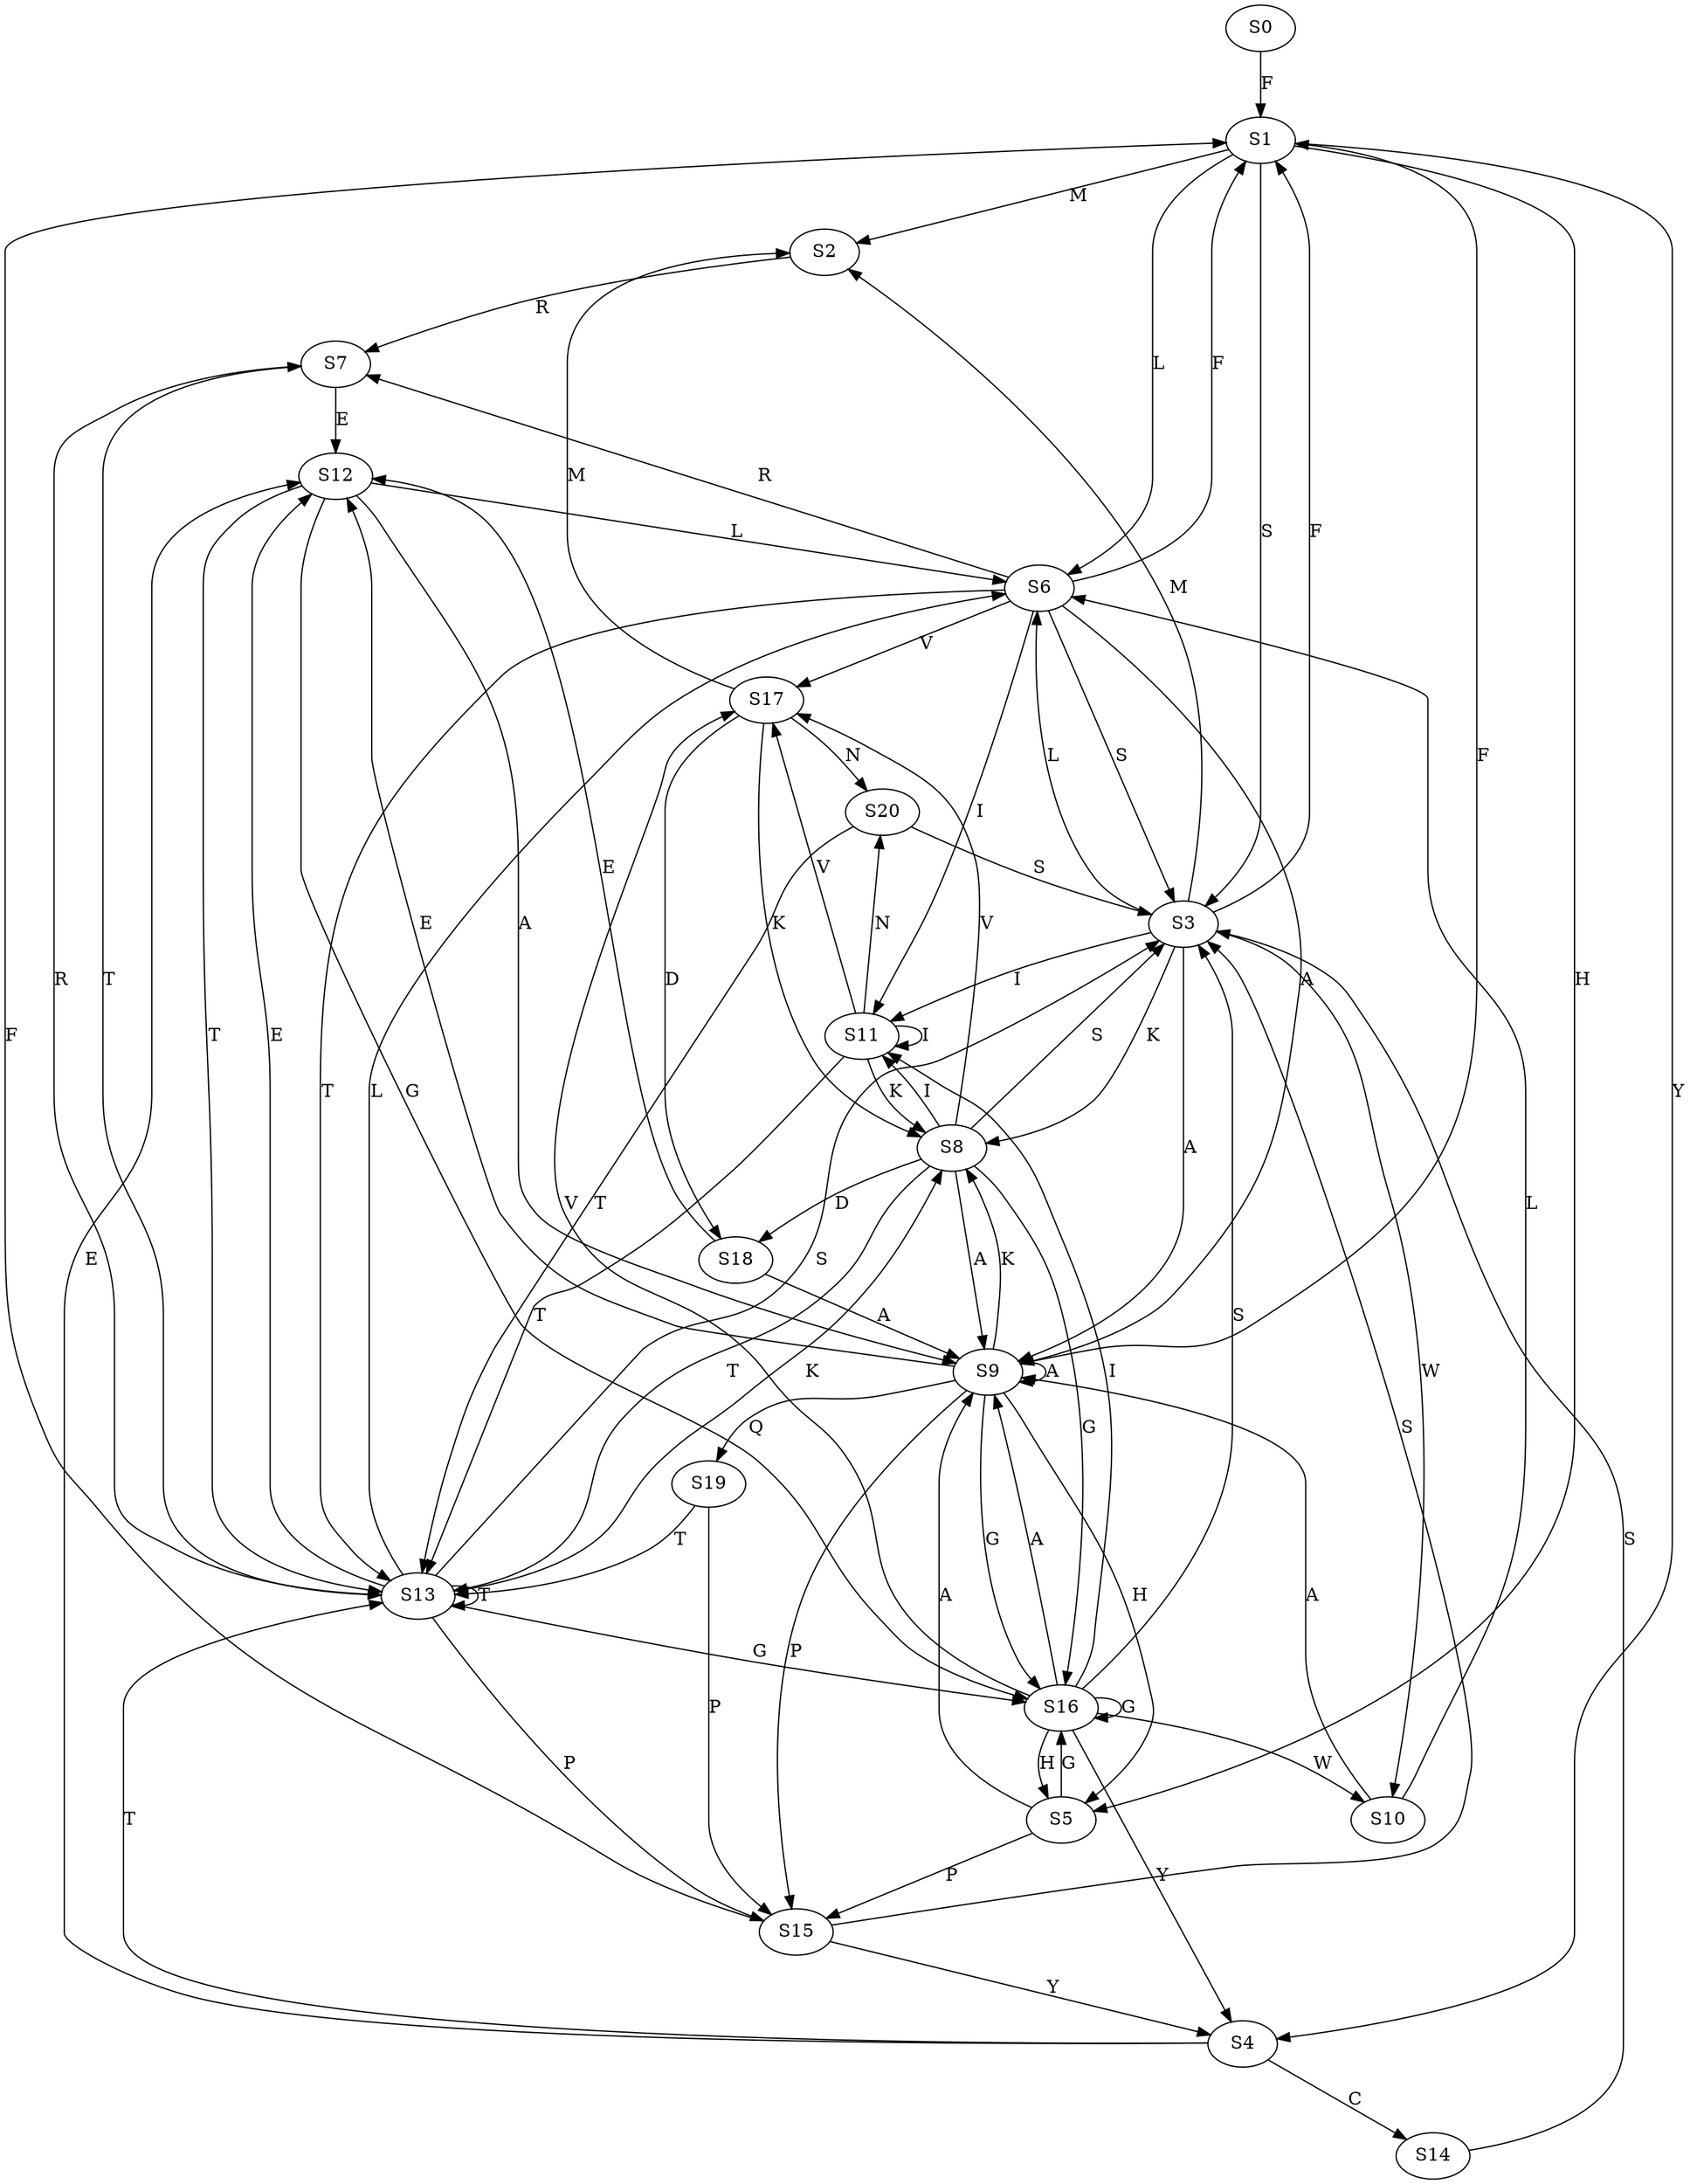 strict digraph  {
	S0 -> S1 [ label = F ];
	S1 -> S2 [ label = M ];
	S1 -> S3 [ label = S ];
	S1 -> S4 [ label = Y ];
	S1 -> S5 [ label = H ];
	S1 -> S6 [ label = L ];
	S2 -> S7 [ label = R ];
	S3 -> S6 [ label = L ];
	S3 -> S8 [ label = K ];
	S3 -> S9 [ label = A ];
	S3 -> S2 [ label = M ];
	S3 -> S10 [ label = W ];
	S3 -> S11 [ label = I ];
	S3 -> S1 [ label = F ];
	S4 -> S12 [ label = E ];
	S4 -> S13 [ label = T ];
	S4 -> S14 [ label = C ];
	S5 -> S9 [ label = A ];
	S5 -> S15 [ label = P ];
	S5 -> S16 [ label = G ];
	S6 -> S17 [ label = V ];
	S6 -> S9 [ label = A ];
	S6 -> S1 [ label = F ];
	S6 -> S3 [ label = S ];
	S6 -> S11 [ label = I ];
	S6 -> S13 [ label = T ];
	S6 -> S7 [ label = R ];
	S7 -> S12 [ label = E ];
	S7 -> S13 [ label = T ];
	S8 -> S18 [ label = D ];
	S8 -> S17 [ label = V ];
	S8 -> S16 [ label = G ];
	S8 -> S13 [ label = T ];
	S8 -> S11 [ label = I ];
	S8 -> S3 [ label = S ];
	S8 -> S9 [ label = A ];
	S9 -> S15 [ label = P ];
	S9 -> S8 [ label = K ];
	S9 -> S9 [ label = A ];
	S9 -> S16 [ label = G ];
	S9 -> S5 [ label = H ];
	S9 -> S12 [ label = E ];
	S9 -> S1 [ label = F ];
	S9 -> S19 [ label = Q ];
	S10 -> S9 [ label = A ];
	S10 -> S6 [ label = L ];
	S11 -> S20 [ label = N ];
	S11 -> S8 [ label = K ];
	S11 -> S13 [ label = T ];
	S11 -> S11 [ label = I ];
	S11 -> S17 [ label = V ];
	S12 -> S16 [ label = G ];
	S12 -> S9 [ label = A ];
	S12 -> S6 [ label = L ];
	S12 -> S13 [ label = T ];
	S13 -> S8 [ label = K ];
	S13 -> S15 [ label = P ];
	S13 -> S13 [ label = T ];
	S13 -> S6 [ label = L ];
	S13 -> S7 [ label = R ];
	S13 -> S3 [ label = S ];
	S13 -> S16 [ label = G ];
	S13 -> S12 [ label = E ];
	S14 -> S3 [ label = S ];
	S15 -> S3 [ label = S ];
	S15 -> S1 [ label = F ];
	S15 -> S4 [ label = Y ];
	S16 -> S10 [ label = W ];
	S16 -> S17 [ label = V ];
	S16 -> S9 [ label = A ];
	S16 -> S4 [ label = Y ];
	S16 -> S3 [ label = S ];
	S16 -> S11 [ label = I ];
	S16 -> S16 [ label = G ];
	S16 -> S5 [ label = H ];
	S17 -> S2 [ label = M ];
	S17 -> S20 [ label = N ];
	S17 -> S8 [ label = K ];
	S17 -> S18 [ label = D ];
	S18 -> S9 [ label = A ];
	S18 -> S12 [ label = E ];
	S19 -> S13 [ label = T ];
	S19 -> S15 [ label = P ];
	S20 -> S13 [ label = T ];
	S20 -> S3 [ label = S ];
}
